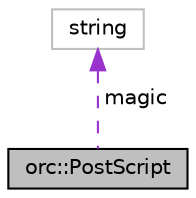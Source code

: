 digraph "orc::PostScript"
{
  edge [fontname="Helvetica",fontsize="10",labelfontname="Helvetica",labelfontsize="10"];
  node [fontname="Helvetica",fontsize="10",shape=record];
  Node1 [label="orc::PostScript",height=0.2,width=0.4,color="black", fillcolor="grey75", style="filled", fontcolor="black"];
  Node2 -> Node1 [dir="back",color="darkorchid3",fontsize="10",style="dashed",label=" magic" ,fontname="Helvetica"];
  Node2 [label="string",height=0.2,width=0.4,color="grey75", fillcolor="white", style="filled"];
}
